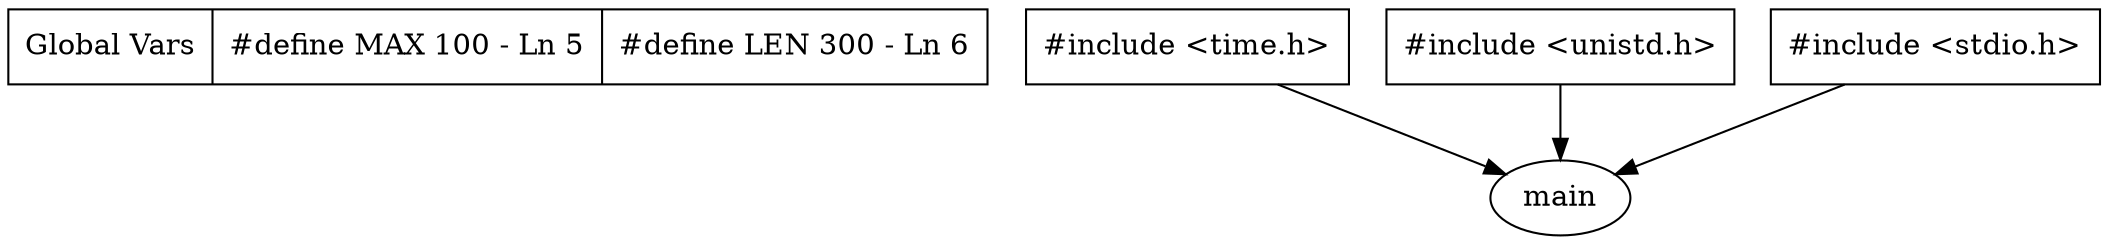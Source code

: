 digraph { rankdir=LT Globals [ shape="record" label="Global Vars|#define MAX 100 - Ln 5|#define LEN 300 - Ln 6" ]  3 [ label="#include <time.h>" shape="rectangles" ]  2 [ label="#include <unistd.h>" shape="rectangles" ]  1 [ label="#include <stdio.h>" shape="rectangles" ]  1 -> main 2 -> main 3 -> main  } 